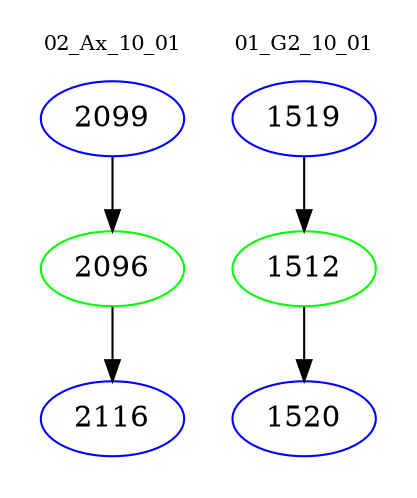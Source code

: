 digraph{
subgraph cluster_0 {
color = white
label = "02_Ax_10_01";
fontsize=10;
T0_2099 [label="2099", color="blue"]
T0_2099 -> T0_2096 [color="black"]
T0_2096 [label="2096", color="green"]
T0_2096 -> T0_2116 [color="black"]
T0_2116 [label="2116", color="blue"]
}
subgraph cluster_1 {
color = white
label = "01_G2_10_01";
fontsize=10;
T1_1519 [label="1519", color="blue"]
T1_1519 -> T1_1512 [color="black"]
T1_1512 [label="1512", color="green"]
T1_1512 -> T1_1520 [color="black"]
T1_1520 [label="1520", color="blue"]
}
}
